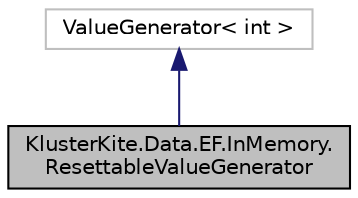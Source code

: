 digraph "KlusterKite.Data.EF.InMemory.ResettableValueGenerator"
{
  edge [fontname="Helvetica",fontsize="10",labelfontname="Helvetica",labelfontsize="10"];
  node [fontname="Helvetica",fontsize="10",shape=record];
  Node2 [label="KlusterKite.Data.EF.InMemory.\lResettableValueGenerator",height=0.2,width=0.4,color="black", fillcolor="grey75", style="filled", fontcolor="black"];
  Node3 -> Node2 [dir="back",color="midnightblue",fontsize="10",style="solid",fontname="Helvetica"];
  Node3 [label="ValueGenerator\< int \>",height=0.2,width=0.4,color="grey75", fillcolor="white", style="filled"];
}
